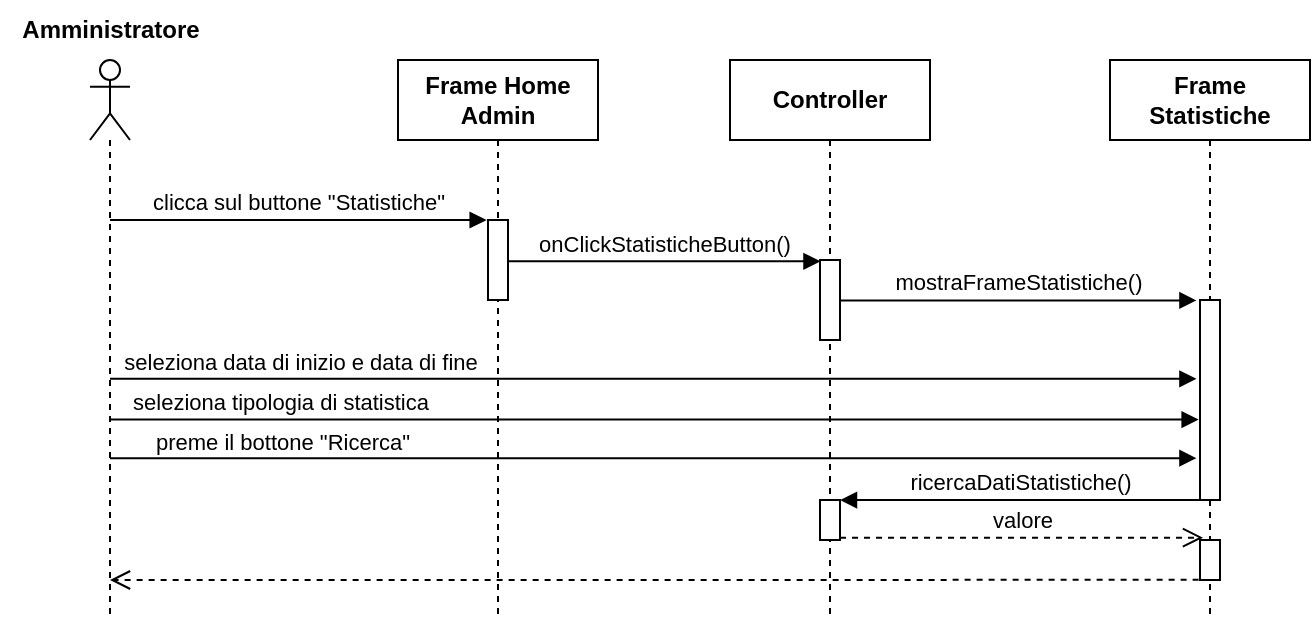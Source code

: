 <mxfile version="20.8.3" type="github"><diagram id="T5FJo2kkHQ8TG5Xgknkc" name="Pagina-1"><mxGraphModel dx="724" dy="373" grid="1" gridSize="10" guides="1" tooltips="1" connect="1" arrows="1" fold="1" page="1" pageScale="1" pageWidth="827" pageHeight="1169" math="0" shadow="0"><root><mxCell id="0"/><mxCell id="1" parent="0"/><mxCell id="iqu6GZ3YGMzAfxIkaMA5-1" value="" style="shape=umlLifeline;participant=umlActor;perimeter=lifelinePerimeter;whiteSpace=wrap;html=1;container=1;collapsible=0;recursiveResize=0;verticalAlign=top;spacingTop=36;outlineConnect=0;size=40;" parent="1" vertex="1"><mxGeometry x="85" y="120" width="20" height="280" as="geometry"/></mxCell><mxCell id="iqu6GZ3YGMzAfxIkaMA5-3" value="clicca sul buttone &quot;Statistiche&quot;" style="html=1;verticalAlign=bottom;endArrow=block;rounded=0;entryX=-0.067;entryY=0;entryDx=0;entryDy=0;entryPerimeter=0;" parent="1" source="iqu6GZ3YGMzAfxIkaMA5-1" target="iqu6GZ3YGMzAfxIkaMA5-10" edge="1"><mxGeometry width="80" relative="1" as="geometry"><mxPoint x="145" y="200" as="sourcePoint"/><mxPoint x="205" y="200" as="targetPoint"/></mxGeometry></mxCell><mxCell id="iqu6GZ3YGMzAfxIkaMA5-4" value="Amministratore" style="text;html=1;align=center;verticalAlign=middle;resizable=0;points=[];autosize=1;strokeColor=none;fillColor=none;fontStyle=1" parent="1" vertex="1"><mxGeometry x="40" y="90" width="110" height="30" as="geometry"/></mxCell><mxCell id="iqu6GZ3YGMzAfxIkaMA5-5" value="&lt;b&gt;Frame Statistiche&lt;/b&gt;" style="shape=umlLifeline;perimeter=lifelinePerimeter;whiteSpace=wrap;html=1;container=1;collapsible=0;recursiveResize=0;outlineConnect=0;" parent="1" vertex="1"><mxGeometry x="595" y="120" width="100" height="280" as="geometry"/></mxCell><mxCell id="iqu6GZ3YGMzAfxIkaMA5-6" value="" style="html=1;points=[];perimeter=orthogonalPerimeter;" parent="iqu6GZ3YGMzAfxIkaMA5-5" vertex="1"><mxGeometry x="45" y="120" width="10" height="100" as="geometry"/></mxCell><mxCell id="5dW2eRuwSNo6R1l7uWF_-6" value="" style="html=1;points=[];perimeter=orthogonalPerimeter;" vertex="1" parent="iqu6GZ3YGMzAfxIkaMA5-5"><mxGeometry x="45" y="240" width="10" height="20" as="geometry"/></mxCell><mxCell id="iqu6GZ3YGMzAfxIkaMA5-7" value="&lt;b&gt;Controller&lt;/b&gt;" style="shape=umlLifeline;perimeter=lifelinePerimeter;whiteSpace=wrap;html=1;container=1;collapsible=0;recursiveResize=0;outlineConnect=0;" parent="1" vertex="1"><mxGeometry x="405" y="120" width="100" height="280" as="geometry"/></mxCell><mxCell id="iqu6GZ3YGMzAfxIkaMA5-8" value="" style="html=1;points=[];perimeter=orthogonalPerimeter;" parent="iqu6GZ3YGMzAfxIkaMA5-7" vertex="1"><mxGeometry x="45" y="100" width="10" height="40" as="geometry"/></mxCell><mxCell id="5dW2eRuwSNo6R1l7uWF_-4" value="" style="html=1;points=[];perimeter=orthogonalPerimeter;" vertex="1" parent="iqu6GZ3YGMzAfxIkaMA5-7"><mxGeometry x="45" y="220" width="10" height="20" as="geometry"/></mxCell><mxCell id="iqu6GZ3YGMzAfxIkaMA5-9" value="Frame Home Admin" style="shape=umlLifeline;perimeter=lifelinePerimeter;whiteSpace=wrap;html=1;container=1;collapsible=0;recursiveResize=0;outlineConnect=0;fontStyle=1" parent="1" vertex="1"><mxGeometry x="239" y="120" width="100" height="280" as="geometry"/></mxCell><mxCell id="iqu6GZ3YGMzAfxIkaMA5-10" value="" style="html=1;points=[];perimeter=orthogonalPerimeter;" parent="iqu6GZ3YGMzAfxIkaMA5-9" vertex="1"><mxGeometry x="45" y="80" width="10" height="40" as="geometry"/></mxCell><mxCell id="iqu6GZ3YGMzAfxIkaMA5-11" value="onClickStatisticheButton()" style="html=1;verticalAlign=bottom;endArrow=block;rounded=0;entryX=0.024;entryY=0.016;entryDx=0;entryDy=0;entryPerimeter=0;" parent="1" source="iqu6GZ3YGMzAfxIkaMA5-10" target="iqu6GZ3YGMzAfxIkaMA5-8" edge="1"><mxGeometry x="-0.002" width="80" relative="1" as="geometry"><mxPoint x="310" y="221" as="sourcePoint"/><mxPoint x="425" y="220" as="targetPoint"/><mxPoint as="offset"/></mxGeometry></mxCell><mxCell id="iqu6GZ3YGMzAfxIkaMA5-12" value="mostraFrameStatistiche()" style="html=1;verticalAlign=bottom;endArrow=block;rounded=0;entryX=-0.179;entryY=0.002;entryDx=0;entryDy=0;entryPerimeter=0;" parent="1" source="iqu6GZ3YGMzAfxIkaMA5-8" target="iqu6GZ3YGMzAfxIkaMA5-6" edge="1"><mxGeometry x="0.001" width="80" relative="1" as="geometry"><mxPoint x="475" y="240" as="sourcePoint"/><mxPoint x="555" y="240" as="targetPoint"/><mxPoint as="offset"/></mxGeometry></mxCell><mxCell id="iqu6GZ3YGMzAfxIkaMA5-28" value="" style="html=1;verticalAlign=bottom;endArrow=open;dashed=1;endSize=8;rounded=0;exitX=-0.069;exitY=0.991;exitDx=0;exitDy=0;exitPerimeter=0;" parent="1" source="5dW2eRuwSNo6R1l7uWF_-6" target="iqu6GZ3YGMzAfxIkaMA5-1" edge="1"><mxGeometry relative="1" as="geometry"><mxPoint x="600" y="440" as="sourcePoint"/><mxPoint x="140" y="380" as="targetPoint"/><Array as="points"><mxPoint x="450" y="380"/><mxPoint x="340" y="380"/></Array></mxGeometry></mxCell><mxCell id="5dW2eRuwSNo6R1l7uWF_-1" value="seleziona data di inizio e data di fine" style="html=1;verticalAlign=bottom;endArrow=block;rounded=0;entryX=-0.179;entryY=0.394;entryDx=0;entryDy=0;entryPerimeter=0;" edge="1" parent="1" source="iqu6GZ3YGMzAfxIkaMA5-1" target="iqu6GZ3YGMzAfxIkaMA5-6"><mxGeometry x="-0.651" y="-1" width="80" relative="1" as="geometry"><mxPoint x="140" y="280" as="sourcePoint"/><mxPoint x="630" y="280" as="targetPoint"/><mxPoint as="offset"/></mxGeometry></mxCell><mxCell id="5dW2eRuwSNo6R1l7uWF_-2" value="seleziona tipologia di statistica" style="html=1;verticalAlign=bottom;endArrow=block;rounded=0;entryX=-0.069;entryY=0.598;entryDx=0;entryDy=0;entryPerimeter=0;" edge="1" parent="1" source="iqu6GZ3YGMzAfxIkaMA5-1" target="iqu6GZ3YGMzAfxIkaMA5-6"><mxGeometry x="-0.688" width="80" relative="1" as="geometry"><mxPoint x="140" y="300" as="sourcePoint"/><mxPoint x="630" y="300" as="targetPoint"/><mxPoint as="offset"/></mxGeometry></mxCell><mxCell id="5dW2eRuwSNo6R1l7uWF_-3" value="preme il bottone &quot;Ricerca&quot;" style="html=1;verticalAlign=bottom;endArrow=block;rounded=0;entryX=-0.179;entryY=0.791;entryDx=0;entryDy=0;entryPerimeter=0;" edge="1" parent="1" source="iqu6GZ3YGMzAfxIkaMA5-1" target="iqu6GZ3YGMzAfxIkaMA5-6"><mxGeometry x="-0.686" y="-1" width="80" relative="1" as="geometry"><mxPoint x="339" y="320" as="sourcePoint"/><mxPoint x="419" y="320" as="targetPoint"/><mxPoint as="offset"/></mxGeometry></mxCell><mxCell id="5dW2eRuwSNo6R1l7uWF_-5" value="ricercaDatiStatistiche()" style="html=1;verticalAlign=bottom;endArrow=block;rounded=0;entryX=1;entryY=0.001;entryDx=0;entryDy=0;entryPerimeter=0;" edge="1" parent="1" source="iqu6GZ3YGMzAfxIkaMA5-6" target="5dW2eRuwSNo6R1l7uWF_-4"><mxGeometry width="80" relative="1" as="geometry"><mxPoint x="490" y="340" as="sourcePoint"/><mxPoint x="480" y="340" as="targetPoint"/></mxGeometry></mxCell><mxCell id="5dW2eRuwSNo6R1l7uWF_-7" value="valore" style="html=1;verticalAlign=bottom;endArrow=open;dashed=1;endSize=8;rounded=0;entryX=0.152;entryY=-0.057;entryDx=0;entryDy=0;entryPerimeter=0;" edge="1" parent="1" source="5dW2eRuwSNo6R1l7uWF_-4" target="5dW2eRuwSNo6R1l7uWF_-6"><mxGeometry relative="1" as="geometry"><mxPoint x="585" y="360" as="sourcePoint"/><mxPoint x="505" y="360" as="targetPoint"/></mxGeometry></mxCell></root></mxGraphModel></diagram></mxfile>